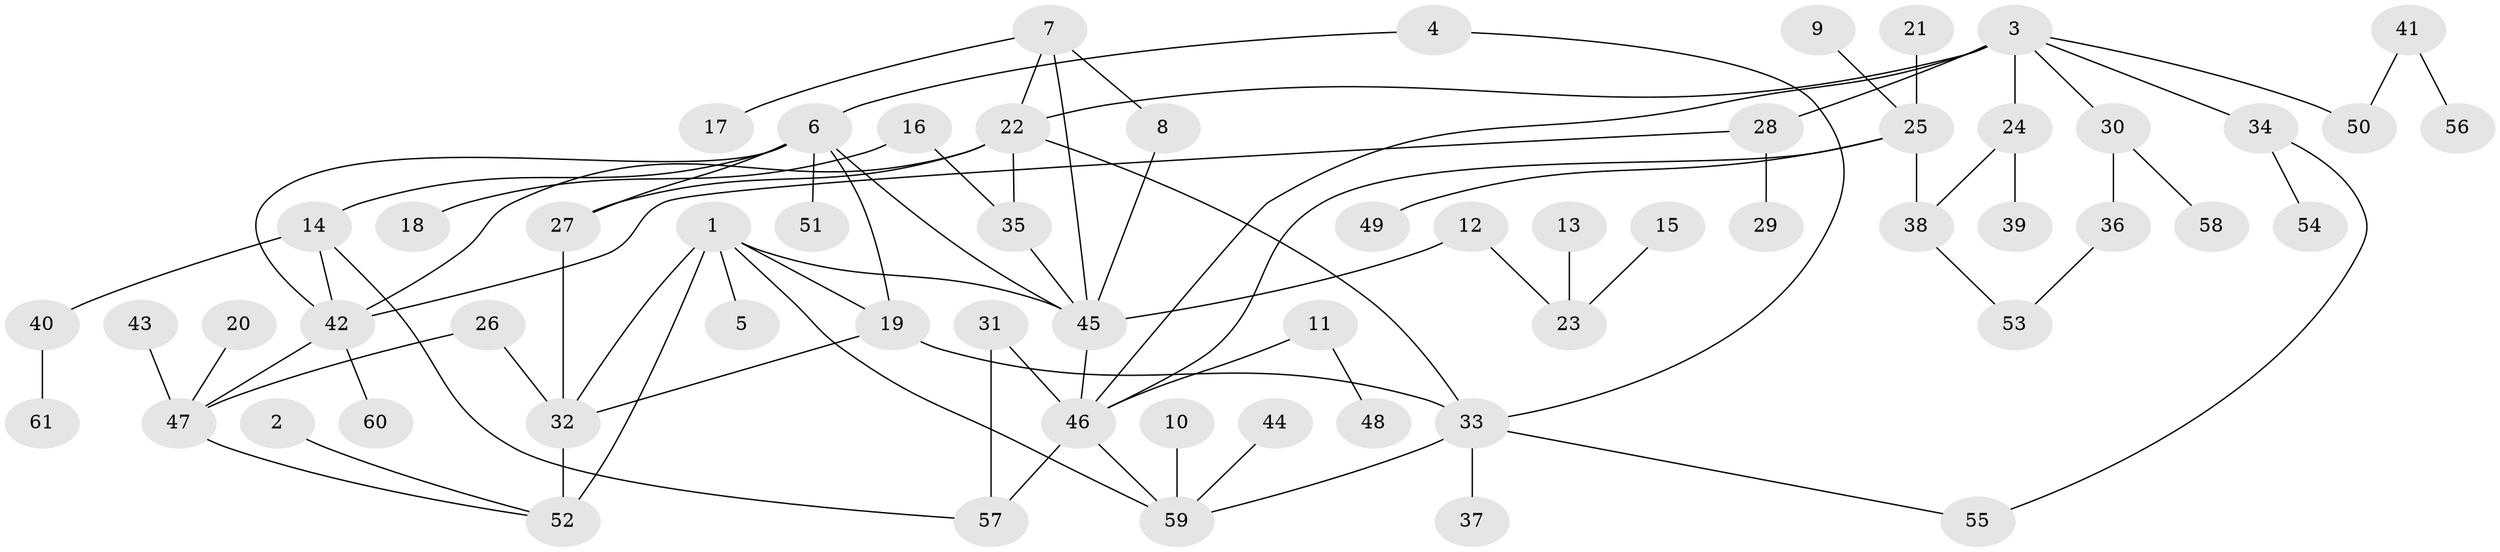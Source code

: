 // original degree distribution, {5: 0.04918032786885246, 3: 0.14754098360655737, 6: 0.01639344262295082, 7: 0.01639344262295082, 4: 0.13114754098360656, 1: 0.3442622950819672, 2: 0.29508196721311475}
// Generated by graph-tools (version 1.1) at 2025/25/03/09/25 03:25:26]
// undirected, 61 vertices, 82 edges
graph export_dot {
graph [start="1"]
  node [color=gray90,style=filled];
  1;
  2;
  3;
  4;
  5;
  6;
  7;
  8;
  9;
  10;
  11;
  12;
  13;
  14;
  15;
  16;
  17;
  18;
  19;
  20;
  21;
  22;
  23;
  24;
  25;
  26;
  27;
  28;
  29;
  30;
  31;
  32;
  33;
  34;
  35;
  36;
  37;
  38;
  39;
  40;
  41;
  42;
  43;
  44;
  45;
  46;
  47;
  48;
  49;
  50;
  51;
  52;
  53;
  54;
  55;
  56;
  57;
  58;
  59;
  60;
  61;
  1 -- 5 [weight=1.0];
  1 -- 19 [weight=1.0];
  1 -- 32 [weight=1.0];
  1 -- 45 [weight=1.0];
  1 -- 52 [weight=1.0];
  1 -- 59 [weight=1.0];
  2 -- 52 [weight=1.0];
  3 -- 22 [weight=1.0];
  3 -- 24 [weight=1.0];
  3 -- 28 [weight=1.0];
  3 -- 30 [weight=1.0];
  3 -- 34 [weight=1.0];
  3 -- 46 [weight=1.0];
  3 -- 50 [weight=1.0];
  4 -- 6 [weight=1.0];
  4 -- 33 [weight=1.0];
  6 -- 14 [weight=1.0];
  6 -- 19 [weight=1.0];
  6 -- 27 [weight=1.0];
  6 -- 42 [weight=1.0];
  6 -- 45 [weight=1.0];
  6 -- 51 [weight=1.0];
  7 -- 8 [weight=1.0];
  7 -- 17 [weight=1.0];
  7 -- 22 [weight=1.0];
  7 -- 45 [weight=1.0];
  8 -- 45 [weight=1.0];
  9 -- 25 [weight=1.0];
  10 -- 59 [weight=1.0];
  11 -- 46 [weight=1.0];
  11 -- 48 [weight=1.0];
  12 -- 23 [weight=1.0];
  12 -- 45 [weight=1.0];
  13 -- 23 [weight=1.0];
  14 -- 40 [weight=1.0];
  14 -- 42 [weight=1.0];
  14 -- 57 [weight=1.0];
  15 -- 23 [weight=1.0];
  16 -- 18 [weight=1.0];
  16 -- 35 [weight=1.0];
  19 -- 32 [weight=1.0];
  19 -- 33 [weight=1.0];
  20 -- 47 [weight=1.0];
  21 -- 25 [weight=1.0];
  22 -- 27 [weight=1.0];
  22 -- 33 [weight=1.0];
  22 -- 35 [weight=1.0];
  22 -- 42 [weight=1.0];
  24 -- 38 [weight=1.0];
  24 -- 39 [weight=1.0];
  25 -- 38 [weight=1.0];
  25 -- 46 [weight=1.0];
  25 -- 49 [weight=1.0];
  26 -- 32 [weight=1.0];
  26 -- 47 [weight=1.0];
  27 -- 32 [weight=1.0];
  28 -- 29 [weight=1.0];
  28 -- 42 [weight=1.0];
  30 -- 36 [weight=1.0];
  30 -- 58 [weight=1.0];
  31 -- 46 [weight=1.0];
  31 -- 57 [weight=1.0];
  32 -- 52 [weight=2.0];
  33 -- 37 [weight=1.0];
  33 -- 55 [weight=1.0];
  33 -- 59 [weight=1.0];
  34 -- 54 [weight=1.0];
  34 -- 55 [weight=1.0];
  35 -- 45 [weight=1.0];
  36 -- 53 [weight=1.0];
  38 -- 53 [weight=1.0];
  40 -- 61 [weight=1.0];
  41 -- 50 [weight=1.0];
  41 -- 56 [weight=1.0];
  42 -- 47 [weight=1.0];
  42 -- 60 [weight=1.0];
  43 -- 47 [weight=1.0];
  44 -- 59 [weight=1.0];
  45 -- 46 [weight=1.0];
  46 -- 57 [weight=1.0];
  46 -- 59 [weight=1.0];
  47 -- 52 [weight=1.0];
}
